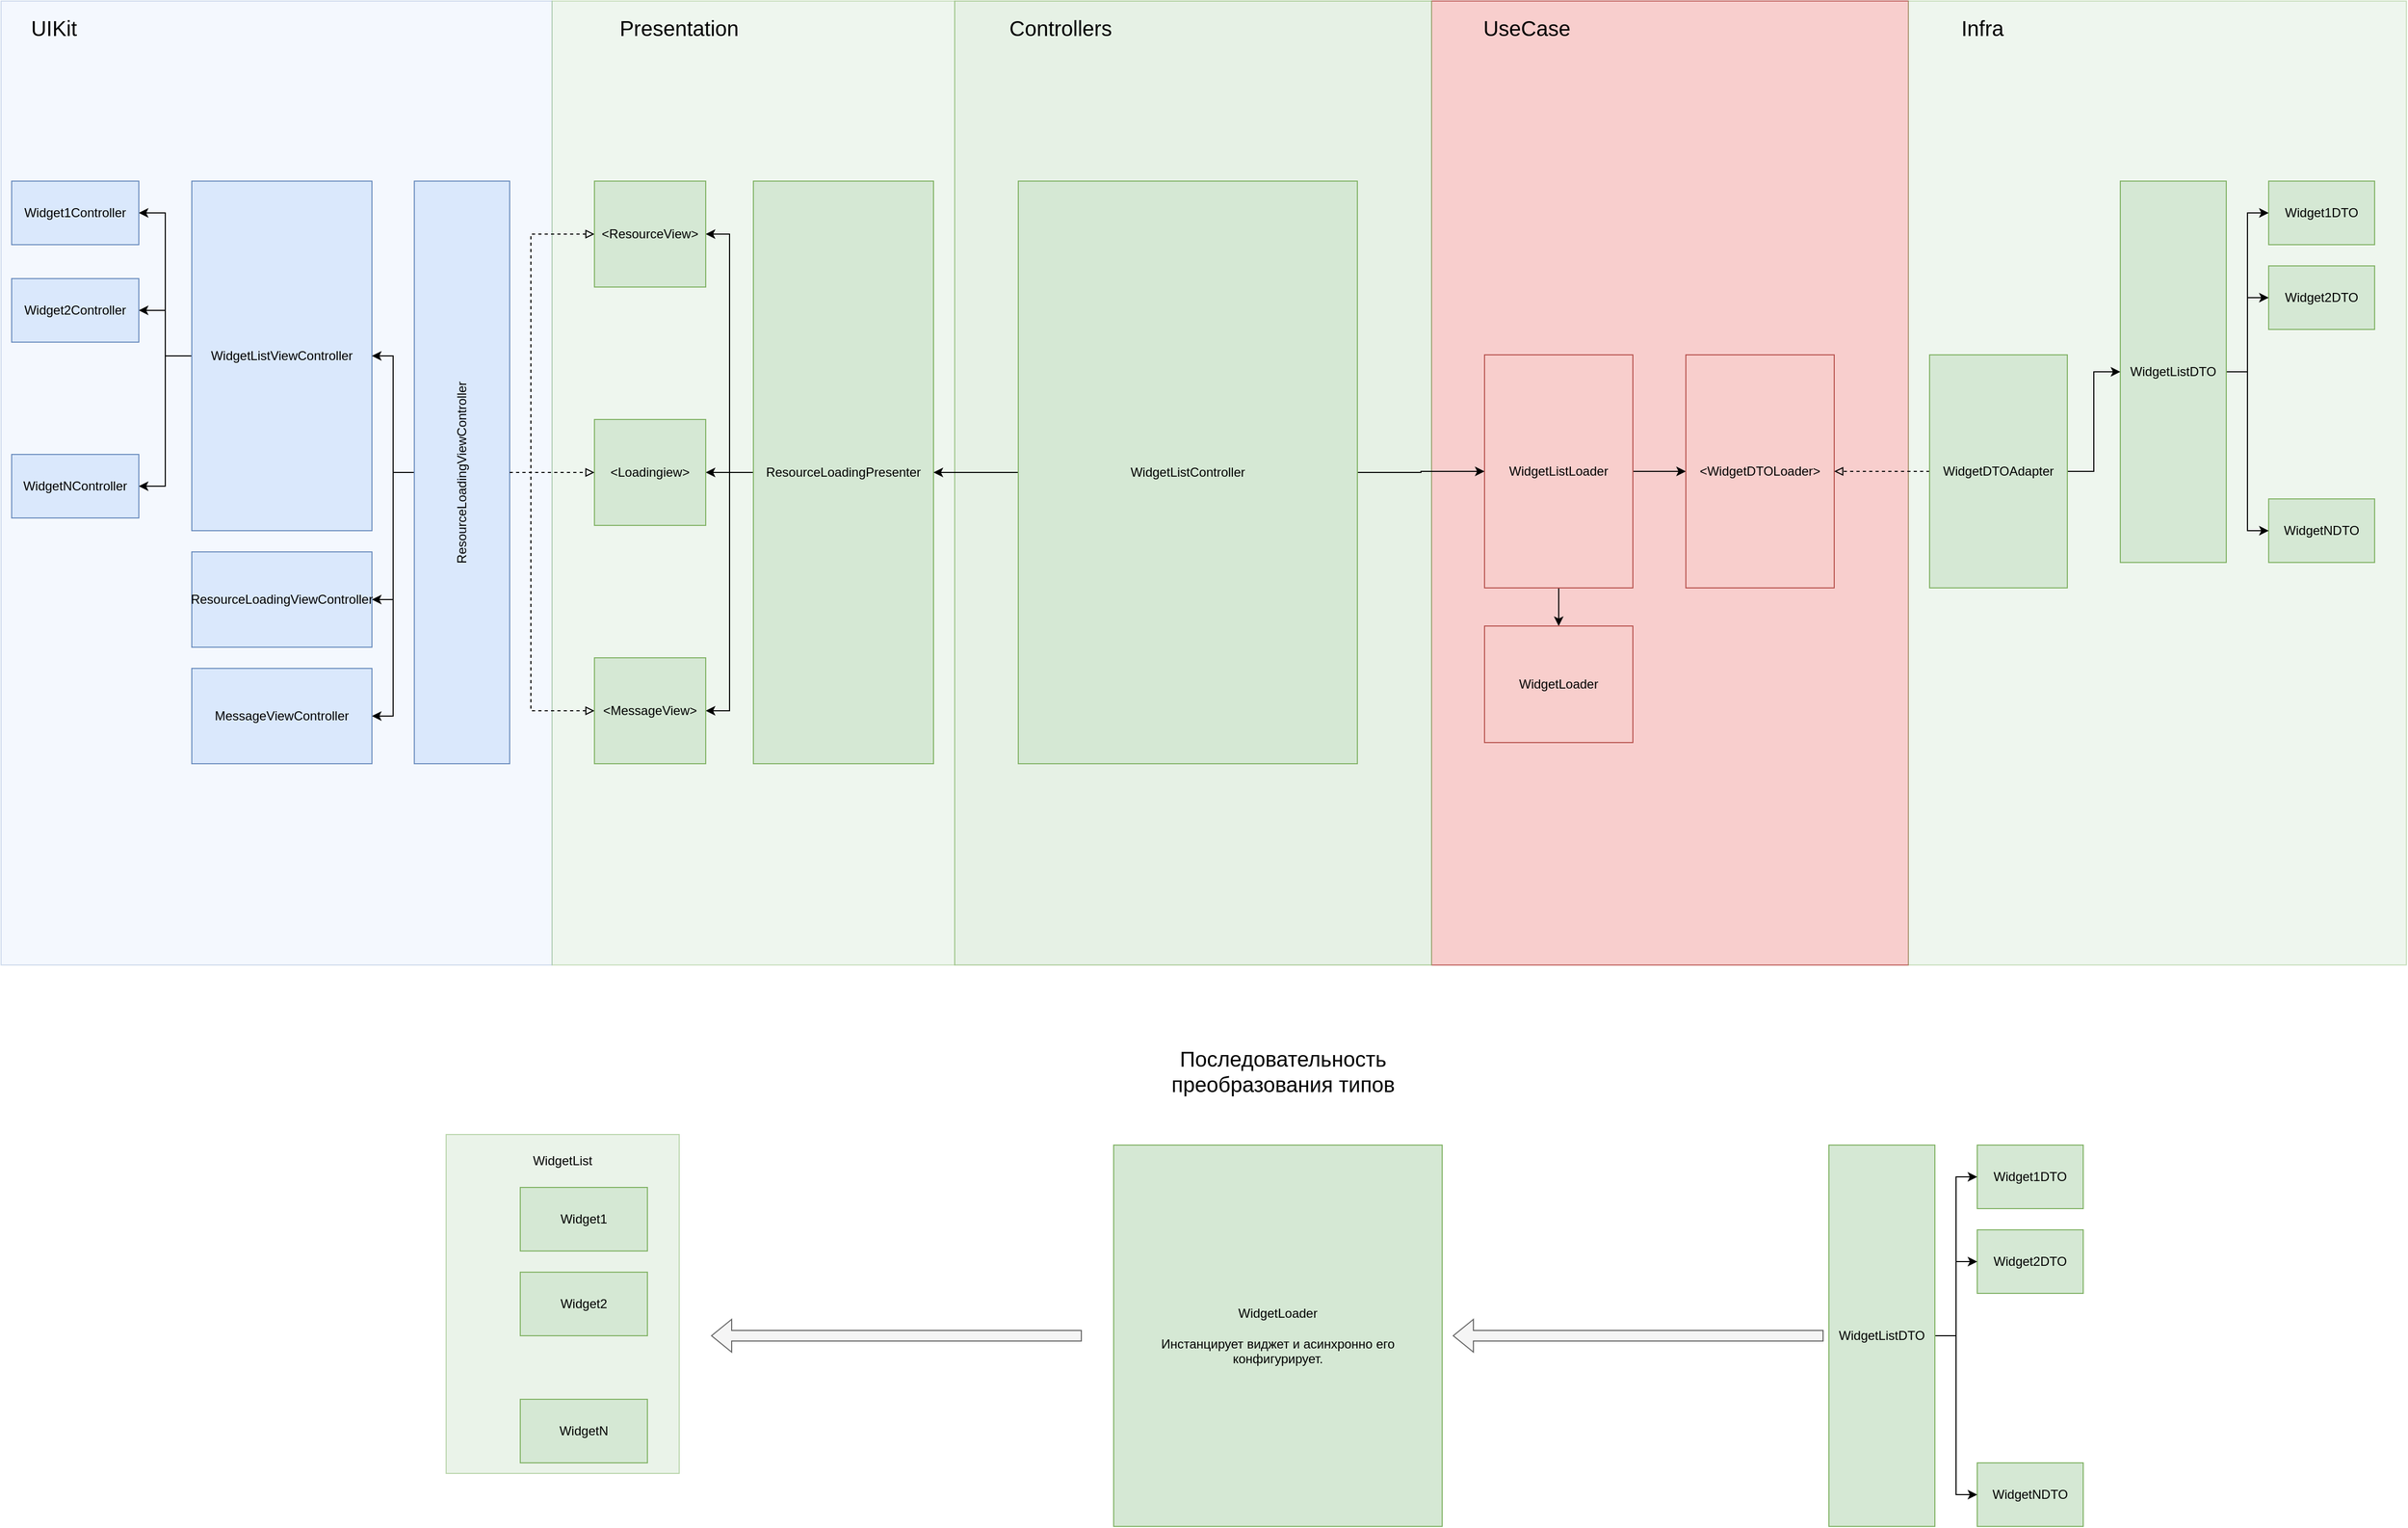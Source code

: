 <mxfile version="21.2.8" type="device">
  <diagram name="Page-1" id="LYl9F33TD6mUcOZTqUW9">
    <mxGraphModel dx="1553" dy="1019" grid="1" gridSize="10" guides="1" tooltips="1" connect="1" arrows="1" fold="1" page="1" pageScale="1" pageWidth="1169" pageHeight="827" math="0" shadow="0">
      <root>
        <mxCell id="0" />
        <mxCell id="1" parent="0" />
        <mxCell id="AYsp923ja1xSld4CboRq-62" value="" style="rounded=0;whiteSpace=wrap;html=1;fillColor=#d5e8d4;strokeColor=#82b366;opacity=50;" parent="1" vertex="1">
          <mxGeometry x="420" y="1120" width="220" height="320" as="geometry" />
        </mxCell>
        <mxCell id="AYsp923ja1xSld4CboRq-11" value="" style="group;movable=1;resizable=1;rotatable=1;deletable=1;editable=1;locked=0;connectable=1;fillColor=#dae8fc;strokeColor=#6c8ebf;container=0;opacity=30;" parent="1" vertex="1" connectable="0">
          <mxGeometry y="50" width="520" height="910" as="geometry" />
        </mxCell>
        <mxCell id="AYsp923ja1xSld4CboRq-21" value="" style="group;movable=1;resizable=1;rotatable=1;deletable=1;editable=1;locked=0;connectable=1;fillColor=#f8cecc;strokeColor=#b85450;" parent="1" vertex="1" connectable="0">
          <mxGeometry x="1350" y="50" width="450" height="910" as="geometry" />
        </mxCell>
        <mxCell id="AYsp923ja1xSld4CboRq-22" value="" style="rounded=0;whiteSpace=wrap;html=1;fillColor=#f8cecc;strokeColor=#b85450;opacity=40;" parent="AYsp923ja1xSld4CboRq-21" vertex="1">
          <mxGeometry width="450" height="910" as="geometry" />
        </mxCell>
        <mxCell id="AYsp923ja1xSld4CboRq-23" value="UseCase" style="text;html=1;strokeColor=none;fillColor=none;align=center;verticalAlign=middle;whiteSpace=wrap;rounded=0;fontSize=20;" parent="AYsp923ja1xSld4CboRq-21" vertex="1">
          <mxGeometry x="20" y="10" width="140" height="30" as="geometry" />
        </mxCell>
        <mxCell id="AYsp923ja1xSld4CboRq-72" style="edgeStyle=orthogonalEdgeStyle;rounded=0;orthogonalLoop=1;jettySize=auto;html=1;entryX=0;entryY=0.5;entryDx=0;entryDy=0;" parent="AYsp923ja1xSld4CboRq-21" source="AYsp923ja1xSld4CboRq-50" target="AYsp923ja1xSld4CboRq-71" edge="1">
          <mxGeometry relative="1" as="geometry" />
        </mxCell>
        <mxCell id="AYsp923ja1xSld4CboRq-78" style="edgeStyle=orthogonalEdgeStyle;rounded=0;orthogonalLoop=1;jettySize=auto;html=1;entryX=0.5;entryY=0;entryDx=0;entryDy=0;" parent="AYsp923ja1xSld4CboRq-21" source="AYsp923ja1xSld4CboRq-50" target="AYsp923ja1xSld4CboRq-77" edge="1">
          <mxGeometry relative="1" as="geometry" />
        </mxCell>
        <mxCell id="AYsp923ja1xSld4CboRq-50" value="WidgetListLoader" style="rounded=0;whiteSpace=wrap;html=1;fillColor=#f8cecc;strokeColor=#b85450;" parent="AYsp923ja1xSld4CboRq-21" vertex="1">
          <mxGeometry x="50" y="334" width="140" height="220" as="geometry" />
        </mxCell>
        <mxCell id="AYsp923ja1xSld4CboRq-71" value="&amp;lt;WidgetDTOLoader&amp;gt;" style="rounded=0;whiteSpace=wrap;html=1;fillColor=#f8cecc;strokeColor=#b85450;" parent="AYsp923ja1xSld4CboRq-21" vertex="1">
          <mxGeometry x="240" y="334" width="140" height="220" as="geometry" />
        </mxCell>
        <mxCell id="AYsp923ja1xSld4CboRq-77" value="WidgetLoader" style="rounded=0;whiteSpace=wrap;html=1;fillColor=#f8cecc;strokeColor=#b85450;" parent="AYsp923ja1xSld4CboRq-21" vertex="1">
          <mxGeometry x="50" y="590" width="140" height="110" as="geometry" />
        </mxCell>
        <mxCell id="AYsp923ja1xSld4CboRq-16" value="" style="rounded=0;whiteSpace=wrap;html=1;fillColor=#d5e8d4;strokeColor=#82b366;opacity=40;movable=1;resizable=1;rotatable=1;deletable=1;editable=1;locked=0;connectable=1;" parent="1" vertex="1">
          <mxGeometry x="1800" y="50" width="470" height="910" as="geometry" />
        </mxCell>
        <mxCell id="AYsp923ja1xSld4CboRq-8" style="edgeStyle=orthogonalEdgeStyle;rounded=0;orthogonalLoop=1;jettySize=auto;html=1;" parent="1" source="AYsp923ja1xSld4CboRq-1" target="AYsp923ja1xSld4CboRq-5" edge="1">
          <mxGeometry relative="1" as="geometry" />
        </mxCell>
        <mxCell id="AYsp923ja1xSld4CboRq-9" style="edgeStyle=orthogonalEdgeStyle;rounded=0;orthogonalLoop=1;jettySize=auto;html=1;entryX=1;entryY=0.5;entryDx=0;entryDy=0;" parent="1" source="AYsp923ja1xSld4CboRq-1" target="AYsp923ja1xSld4CboRq-6" edge="1">
          <mxGeometry relative="1" as="geometry" />
        </mxCell>
        <mxCell id="AYsp923ja1xSld4CboRq-10" style="edgeStyle=orthogonalEdgeStyle;rounded=0;orthogonalLoop=1;jettySize=auto;html=1;" parent="1" source="AYsp923ja1xSld4CboRq-1" target="AYsp923ja1xSld4CboRq-7" edge="1">
          <mxGeometry relative="1" as="geometry" />
        </mxCell>
        <mxCell id="AYsp923ja1xSld4CboRq-1" value="WidgetListViewController" style="rounded=0;whiteSpace=wrap;html=1;fillColor=#dae8fc;strokeColor=#6c8ebf;" parent="1" vertex="1">
          <mxGeometry x="180" y="220" width="170" height="330" as="geometry" />
        </mxCell>
        <mxCell id="AYsp923ja1xSld4CboRq-5" value="Widget1Controller" style="rounded=0;whiteSpace=wrap;html=1;fillColor=#dae8fc;strokeColor=#6c8ebf;" parent="1" vertex="1">
          <mxGeometry x="10" y="220" width="120" height="60" as="geometry" />
        </mxCell>
        <mxCell id="AYsp923ja1xSld4CboRq-6" value="Widget2Controller" style="rounded=0;whiteSpace=wrap;html=1;fillColor=#dae8fc;strokeColor=#6c8ebf;" parent="1" vertex="1">
          <mxGeometry x="10" y="312" width="120" height="60" as="geometry" />
        </mxCell>
        <mxCell id="AYsp923ja1xSld4CboRq-7" value="WidgetNController" style="rounded=0;whiteSpace=wrap;html=1;fillColor=#dae8fc;strokeColor=#6c8ebf;" parent="1" vertex="1">
          <mxGeometry x="10" y="478" width="120" height="60" as="geometry" />
        </mxCell>
        <mxCell id="AYsp923ja1xSld4CboRq-4" value="UIKit" style="text;html=1;strokeColor=none;fillColor=none;align=center;verticalAlign=middle;whiteSpace=wrap;rounded=0;fontSize=20;" parent="1" vertex="1">
          <mxGeometry x="20" y="60" width="60" height="30" as="geometry" />
        </mxCell>
        <mxCell id="AYsp923ja1xSld4CboRq-13" value="" style="rounded=0;whiteSpace=wrap;html=1;fillColor=#d5e8d4;strokeColor=#82b366;opacity=40;" parent="1" vertex="1">
          <mxGeometry x="520" y="50" width="380" height="910" as="geometry" />
        </mxCell>
        <mxCell id="AYsp923ja1xSld4CboRq-14" value="Presentation" style="text;html=1;strokeColor=none;fillColor=none;align=center;verticalAlign=middle;whiteSpace=wrap;rounded=0;fontSize=20;" parent="1" vertex="1">
          <mxGeometry x="570" y="60" width="140" height="30" as="geometry" />
        </mxCell>
        <mxCell id="AYsp923ja1xSld4CboRq-17" value="Infra" style="text;html=1;strokeColor=none;fillColor=none;align=center;verticalAlign=middle;whiteSpace=wrap;rounded=0;fontSize=20;" parent="1" vertex="1">
          <mxGeometry x="1840" y="60" width="60" height="30" as="geometry" />
        </mxCell>
        <mxCell id="AYsp923ja1xSld4CboRq-19" value="" style="rounded=0;whiteSpace=wrap;html=1;fillColor=#d5e8d4;strokeColor=#82b366;opacity=60;" parent="1" vertex="1">
          <mxGeometry x="900" y="50" width="450" height="910" as="geometry" />
        </mxCell>
        <mxCell id="AYsp923ja1xSld4CboRq-20" value="Controllers" style="text;html=1;strokeColor=none;fillColor=none;align=center;verticalAlign=middle;whiteSpace=wrap;rounded=0;fontSize=20;" parent="1" vertex="1">
          <mxGeometry x="930" y="60" width="140" height="30" as="geometry" />
        </mxCell>
        <mxCell id="AYsp923ja1xSld4CboRq-24" value="Widget1DTO" style="rounded=0;whiteSpace=wrap;html=1;fillColor=#d5e8d4;strokeColor=#82b366;" parent="1" vertex="1">
          <mxGeometry x="2140" y="220" width="100" height="60" as="geometry" />
        </mxCell>
        <mxCell id="AYsp923ja1xSld4CboRq-25" value="Widget2DTO" style="rounded=0;whiteSpace=wrap;html=1;fillColor=#d5e8d4;strokeColor=#82b366;" parent="1" vertex="1">
          <mxGeometry x="2140" y="300" width="100" height="60" as="geometry" />
        </mxCell>
        <mxCell id="AYsp923ja1xSld4CboRq-26" value="WidgetNDTO" style="rounded=0;whiteSpace=wrap;html=1;fillColor=#d5e8d4;strokeColor=#82b366;" parent="1" vertex="1">
          <mxGeometry x="2140" y="520" width="100" height="60" as="geometry" />
        </mxCell>
        <mxCell id="AYsp923ja1xSld4CboRq-31" style="edgeStyle=orthogonalEdgeStyle;rounded=0;orthogonalLoop=1;jettySize=auto;html=1;entryX=0;entryY=0.5;entryDx=0;entryDy=0;" parent="1" source="AYsp923ja1xSld4CboRq-30" target="AYsp923ja1xSld4CboRq-24" edge="1">
          <mxGeometry relative="1" as="geometry" />
        </mxCell>
        <mxCell id="AYsp923ja1xSld4CboRq-32" style="edgeStyle=orthogonalEdgeStyle;rounded=0;orthogonalLoop=1;jettySize=auto;html=1;entryX=0;entryY=0.5;entryDx=0;entryDy=0;" parent="1" source="AYsp923ja1xSld4CboRq-30" target="AYsp923ja1xSld4CboRq-25" edge="1">
          <mxGeometry relative="1" as="geometry" />
        </mxCell>
        <mxCell id="AYsp923ja1xSld4CboRq-33" style="edgeStyle=orthogonalEdgeStyle;rounded=0;orthogonalLoop=1;jettySize=auto;html=1;entryX=0;entryY=0.5;entryDx=0;entryDy=0;" parent="1" source="AYsp923ja1xSld4CboRq-30" target="AYsp923ja1xSld4CboRq-26" edge="1">
          <mxGeometry relative="1" as="geometry" />
        </mxCell>
        <mxCell id="AYsp923ja1xSld4CboRq-30" value="WidgetListDTO" style="rounded=0;whiteSpace=wrap;html=1;fillColor=#d5e8d4;strokeColor=#82b366;" parent="1" vertex="1">
          <mxGeometry x="2000" y="220" width="100" height="360" as="geometry" />
        </mxCell>
        <mxCell id="AYsp923ja1xSld4CboRq-38" style="edgeStyle=orthogonalEdgeStyle;rounded=0;orthogonalLoop=1;jettySize=auto;html=1;entryX=1;entryY=0.5;entryDx=0;entryDy=0;" parent="1" source="AYsp923ja1xSld4CboRq-34" target="AYsp923ja1xSld4CboRq-1" edge="1">
          <mxGeometry relative="1" as="geometry" />
        </mxCell>
        <mxCell id="AYsp923ja1xSld4CboRq-39" style="edgeStyle=orthogonalEdgeStyle;rounded=0;orthogonalLoop=1;jettySize=auto;html=1;entryX=1;entryY=0.5;entryDx=0;entryDy=0;" parent="1" source="AYsp923ja1xSld4CboRq-34" target="AYsp923ja1xSld4CboRq-35" edge="1">
          <mxGeometry relative="1" as="geometry" />
        </mxCell>
        <mxCell id="AYsp923ja1xSld4CboRq-40" style="edgeStyle=orthogonalEdgeStyle;rounded=0;orthogonalLoop=1;jettySize=auto;html=1;" parent="1" source="AYsp923ja1xSld4CboRq-34" target="AYsp923ja1xSld4CboRq-36" edge="1">
          <mxGeometry relative="1" as="geometry" />
        </mxCell>
        <mxCell id="AYsp923ja1xSld4CboRq-47" style="edgeStyle=orthogonalEdgeStyle;rounded=0;orthogonalLoop=1;jettySize=auto;html=1;entryX=0;entryY=0.5;entryDx=0;entryDy=0;dashed=1;endArrow=block;endFill=0;" parent="1" source="AYsp923ja1xSld4CboRq-34" target="AYsp923ja1xSld4CboRq-41" edge="1">
          <mxGeometry relative="1" as="geometry">
            <Array as="points">
              <mxPoint x="500" y="495" />
              <mxPoint x="500" y="270" />
            </Array>
          </mxGeometry>
        </mxCell>
        <mxCell id="AYsp923ja1xSld4CboRq-34" value="ResourceLoadingViewController" style="rounded=0;whiteSpace=wrap;html=1;fillColor=#dae8fc;strokeColor=#6c8ebf;horizontal=0;" parent="1" vertex="1">
          <mxGeometry x="390" y="220" width="90" height="550" as="geometry" />
        </mxCell>
        <mxCell id="AYsp923ja1xSld4CboRq-35" value="ResourceLoadingViewController" style="rounded=0;whiteSpace=wrap;html=1;fillColor=#dae8fc;strokeColor=#6c8ebf;" parent="1" vertex="1">
          <mxGeometry x="180" y="570" width="170" height="90" as="geometry" />
        </mxCell>
        <mxCell id="AYsp923ja1xSld4CboRq-36" value="MessageViewController" style="rounded=0;whiteSpace=wrap;html=1;fillColor=#dae8fc;strokeColor=#6c8ebf;" parent="1" vertex="1">
          <mxGeometry x="180" y="680" width="170" height="90" as="geometry" />
        </mxCell>
        <mxCell id="AYsp923ja1xSld4CboRq-44" style="edgeStyle=orthogonalEdgeStyle;rounded=0;orthogonalLoop=1;jettySize=auto;html=1;entryX=1;entryY=0.5;entryDx=0;entryDy=0;" parent="1" source="AYsp923ja1xSld4CboRq-37" target="AYsp923ja1xSld4CboRq-41" edge="1">
          <mxGeometry relative="1" as="geometry" />
        </mxCell>
        <mxCell id="AYsp923ja1xSld4CboRq-45" style="edgeStyle=orthogonalEdgeStyle;rounded=0;orthogonalLoop=1;jettySize=auto;html=1;entryX=1;entryY=0.5;entryDx=0;entryDy=0;" parent="1" source="AYsp923ja1xSld4CboRq-37" target="AYsp923ja1xSld4CboRq-42" edge="1">
          <mxGeometry relative="1" as="geometry" />
        </mxCell>
        <mxCell id="AYsp923ja1xSld4CboRq-46" style="edgeStyle=orthogonalEdgeStyle;rounded=0;orthogonalLoop=1;jettySize=auto;html=1;entryX=1;entryY=0.5;entryDx=0;entryDy=0;" parent="1" source="AYsp923ja1xSld4CboRq-37" target="AYsp923ja1xSld4CboRq-43" edge="1">
          <mxGeometry relative="1" as="geometry" />
        </mxCell>
        <mxCell id="AYsp923ja1xSld4CboRq-37" value="ResourceLoadingPresenter" style="rounded=0;whiteSpace=wrap;html=1;fillColor=#d5e8d4;strokeColor=#82b366;" parent="1" vertex="1">
          <mxGeometry x="710" y="220" width="170" height="550" as="geometry" />
        </mxCell>
        <mxCell id="AYsp923ja1xSld4CboRq-41" value="&amp;lt;ResourceView&amp;gt;" style="rounded=0;whiteSpace=wrap;html=1;fillColor=#d5e8d4;strokeColor=#82b366;" parent="1" vertex="1">
          <mxGeometry x="560" y="220" width="105" height="100" as="geometry" />
        </mxCell>
        <mxCell id="AYsp923ja1xSld4CboRq-42" value="&amp;lt;Loadingiew&amp;gt;" style="rounded=0;whiteSpace=wrap;html=1;fillColor=#d5e8d4;strokeColor=#82b366;" parent="1" vertex="1">
          <mxGeometry x="560" y="445" width="105" height="100" as="geometry" />
        </mxCell>
        <mxCell id="AYsp923ja1xSld4CboRq-43" value="&amp;lt;MessageView&amp;gt;" style="rounded=0;whiteSpace=wrap;html=1;fillColor=#d5e8d4;strokeColor=#82b366;" parent="1" vertex="1">
          <mxGeometry x="560" y="670" width="105" height="100" as="geometry" />
        </mxCell>
        <mxCell id="AYsp923ja1xSld4CboRq-48" style="edgeStyle=orthogonalEdgeStyle;rounded=0;orthogonalLoop=1;jettySize=auto;html=1;entryX=0;entryY=0.5;entryDx=0;entryDy=0;dashed=1;endArrow=block;endFill=0;exitX=1;exitY=0.5;exitDx=0;exitDy=0;" parent="1" source="AYsp923ja1xSld4CboRq-34" target="AYsp923ja1xSld4CboRq-42" edge="1">
          <mxGeometry relative="1" as="geometry">
            <mxPoint x="490" y="505" as="sourcePoint" />
            <mxPoint x="570" y="280" as="targetPoint" />
            <Array as="points">
              <mxPoint x="560" y="495" />
            </Array>
          </mxGeometry>
        </mxCell>
        <mxCell id="AYsp923ja1xSld4CboRq-49" style="edgeStyle=orthogonalEdgeStyle;rounded=0;orthogonalLoop=1;jettySize=auto;html=1;entryX=0;entryY=0.5;entryDx=0;entryDy=0;dashed=1;endArrow=block;endFill=0;exitX=1;exitY=0.5;exitDx=0;exitDy=0;" parent="1" source="AYsp923ja1xSld4CboRq-34" target="AYsp923ja1xSld4CboRq-43" edge="1">
          <mxGeometry relative="1" as="geometry">
            <mxPoint x="490" y="505" as="sourcePoint" />
            <mxPoint x="570" y="510" as="targetPoint" />
            <Array as="points">
              <mxPoint x="500" y="495" />
              <mxPoint x="500" y="720" />
            </Array>
          </mxGeometry>
        </mxCell>
        <mxCell id="AYsp923ja1xSld4CboRq-52" value="Widget1DTO" style="rounded=0;whiteSpace=wrap;html=1;fillColor=#d5e8d4;strokeColor=#82b366;" parent="1" vertex="1">
          <mxGeometry x="1865" y="1130" width="100" height="60" as="geometry" />
        </mxCell>
        <mxCell id="AYsp923ja1xSld4CboRq-53" value="Widget2DTO" style="rounded=0;whiteSpace=wrap;html=1;fillColor=#d5e8d4;strokeColor=#82b366;" parent="1" vertex="1">
          <mxGeometry x="1865" y="1210" width="100" height="60" as="geometry" />
        </mxCell>
        <mxCell id="AYsp923ja1xSld4CboRq-54" value="WidgetNDTO" style="rounded=0;whiteSpace=wrap;html=1;fillColor=#d5e8d4;strokeColor=#82b366;" parent="1" vertex="1">
          <mxGeometry x="1865" y="1430" width="100" height="60" as="geometry" />
        </mxCell>
        <mxCell id="AYsp923ja1xSld4CboRq-55" style="edgeStyle=orthogonalEdgeStyle;rounded=0;orthogonalLoop=1;jettySize=auto;html=1;entryX=0;entryY=0.5;entryDx=0;entryDy=0;" parent="1" source="AYsp923ja1xSld4CboRq-58" target="AYsp923ja1xSld4CboRq-52" edge="1">
          <mxGeometry relative="1" as="geometry" />
        </mxCell>
        <mxCell id="AYsp923ja1xSld4CboRq-56" style="edgeStyle=orthogonalEdgeStyle;rounded=0;orthogonalLoop=1;jettySize=auto;html=1;entryX=0;entryY=0.5;entryDx=0;entryDy=0;" parent="1" source="AYsp923ja1xSld4CboRq-58" target="AYsp923ja1xSld4CboRq-53" edge="1">
          <mxGeometry relative="1" as="geometry" />
        </mxCell>
        <mxCell id="AYsp923ja1xSld4CboRq-57" style="edgeStyle=orthogonalEdgeStyle;rounded=0;orthogonalLoop=1;jettySize=auto;html=1;entryX=0;entryY=0.5;entryDx=0;entryDy=0;" parent="1" source="AYsp923ja1xSld4CboRq-58" target="AYsp923ja1xSld4CboRq-54" edge="1">
          <mxGeometry relative="1" as="geometry" />
        </mxCell>
        <mxCell id="AYsp923ja1xSld4CboRq-58" value="WidgetListDTO" style="rounded=0;whiteSpace=wrap;html=1;fillColor=#d5e8d4;strokeColor=#82b366;" parent="1" vertex="1">
          <mxGeometry x="1725" y="1130" width="100" height="360" as="geometry" />
        </mxCell>
        <mxCell id="AYsp923ja1xSld4CboRq-59" value="Widget1" style="rounded=0;whiteSpace=wrap;html=1;fillColor=#d5e8d4;strokeColor=#82b366;" parent="1" vertex="1">
          <mxGeometry x="490" y="1170" width="120" height="60" as="geometry" />
        </mxCell>
        <mxCell id="AYsp923ja1xSld4CboRq-60" value="Widget2" style="rounded=0;whiteSpace=wrap;html=1;fillColor=#d5e8d4;strokeColor=#82b366;" parent="1" vertex="1">
          <mxGeometry x="490" y="1250" width="120" height="60" as="geometry" />
        </mxCell>
        <mxCell id="AYsp923ja1xSld4CboRq-61" value="WidgetN" style="rounded=0;whiteSpace=wrap;html=1;fillColor=#d5e8d4;strokeColor=#82b366;" parent="1" vertex="1">
          <mxGeometry x="490" y="1370" width="120" height="60" as="geometry" />
        </mxCell>
        <mxCell id="AYsp923ja1xSld4CboRq-63" value="WidgetList" style="text;html=1;strokeColor=none;fillColor=none;align=center;verticalAlign=middle;whiteSpace=wrap;rounded=0;" parent="1" vertex="1">
          <mxGeometry x="500" y="1130" width="60" height="30" as="geometry" />
        </mxCell>
        <mxCell id="AYsp923ja1xSld4CboRq-64" value="WidgetLoader&lt;br&gt;&lt;br&gt;Инстанцирует виджет и асинхронно его конфигурирует." style="rounded=0;whiteSpace=wrap;html=1;fillColor=#d5e8d4;strokeColor=#82b366;" parent="1" vertex="1">
          <mxGeometry x="1050" y="1130" width="310" height="360" as="geometry" />
        </mxCell>
        <mxCell id="AYsp923ja1xSld4CboRq-66" value="" style="shape=flexArrow;endArrow=classic;html=1;rounded=0;fillColor=#f5f5f5;strokeColor=#666666;" parent="1" edge="1">
          <mxGeometry width="50" height="50" relative="1" as="geometry">
            <mxPoint x="1720" y="1310" as="sourcePoint" />
            <mxPoint x="1370" y="1310" as="targetPoint" />
          </mxGeometry>
        </mxCell>
        <mxCell id="AYsp923ja1xSld4CboRq-67" value="" style="shape=flexArrow;endArrow=classic;html=1;rounded=0;fillColor=#f5f5f5;strokeColor=#666666;" parent="1" edge="1">
          <mxGeometry width="50" height="50" relative="1" as="geometry">
            <mxPoint x="1020" y="1310" as="sourcePoint" />
            <mxPoint x="670" y="1310" as="targetPoint" />
          </mxGeometry>
        </mxCell>
        <mxCell id="AYsp923ja1xSld4CboRq-69" style="edgeStyle=orthogonalEdgeStyle;rounded=0;orthogonalLoop=1;jettySize=auto;html=1;entryX=1;entryY=0.5;entryDx=0;entryDy=0;" parent="1" source="AYsp923ja1xSld4CboRq-68" target="AYsp923ja1xSld4CboRq-37" edge="1">
          <mxGeometry relative="1" as="geometry" />
        </mxCell>
        <mxCell id="AYsp923ja1xSld4CboRq-70" style="edgeStyle=orthogonalEdgeStyle;rounded=0;orthogonalLoop=1;jettySize=auto;html=1;entryX=0;entryY=0.5;entryDx=0;entryDy=0;" parent="1" source="AYsp923ja1xSld4CboRq-68" target="AYsp923ja1xSld4CboRq-50" edge="1">
          <mxGeometry relative="1" as="geometry" />
        </mxCell>
        <mxCell id="AYsp923ja1xSld4CboRq-68" value="WidgetListController" style="rounded=0;whiteSpace=wrap;html=1;fillColor=#d5e8d4;strokeColor=#82b366;" parent="1" vertex="1">
          <mxGeometry x="960" y="220" width="320" height="550" as="geometry" />
        </mxCell>
        <mxCell id="AYsp923ja1xSld4CboRq-74" style="edgeStyle=orthogonalEdgeStyle;rounded=0;orthogonalLoop=1;jettySize=auto;html=1;entryX=1;entryY=0.5;entryDx=0;entryDy=0;dashed=1;endArrow=block;endFill=0;" parent="1" source="AYsp923ja1xSld4CboRq-73" target="AYsp923ja1xSld4CboRq-71" edge="1">
          <mxGeometry relative="1" as="geometry" />
        </mxCell>
        <mxCell id="AYsp923ja1xSld4CboRq-75" style="edgeStyle=orthogonalEdgeStyle;rounded=0;orthogonalLoop=1;jettySize=auto;html=1;entryX=0;entryY=0.5;entryDx=0;entryDy=0;" parent="1" source="AYsp923ja1xSld4CboRq-73" target="AYsp923ja1xSld4CboRq-30" edge="1">
          <mxGeometry relative="1" as="geometry" />
        </mxCell>
        <mxCell id="AYsp923ja1xSld4CboRq-73" value="WidgetDTOAdapter" style="rounded=0;whiteSpace=wrap;html=1;fillColor=#d5e8d4;strokeColor=#82b366;" parent="1" vertex="1">
          <mxGeometry x="1820" y="384" width="130" height="220" as="geometry" />
        </mxCell>
        <mxCell id="AYsp923ja1xSld4CboRq-76" value="Последовательность преобразования типов" style="text;html=1;strokeColor=none;fillColor=none;align=center;verticalAlign=middle;whiteSpace=wrap;rounded=0;fontSize=20;" parent="1" vertex="1">
          <mxGeometry x="1060" y="1040" width="300" height="40" as="geometry" />
        </mxCell>
      </root>
    </mxGraphModel>
  </diagram>
</mxfile>
